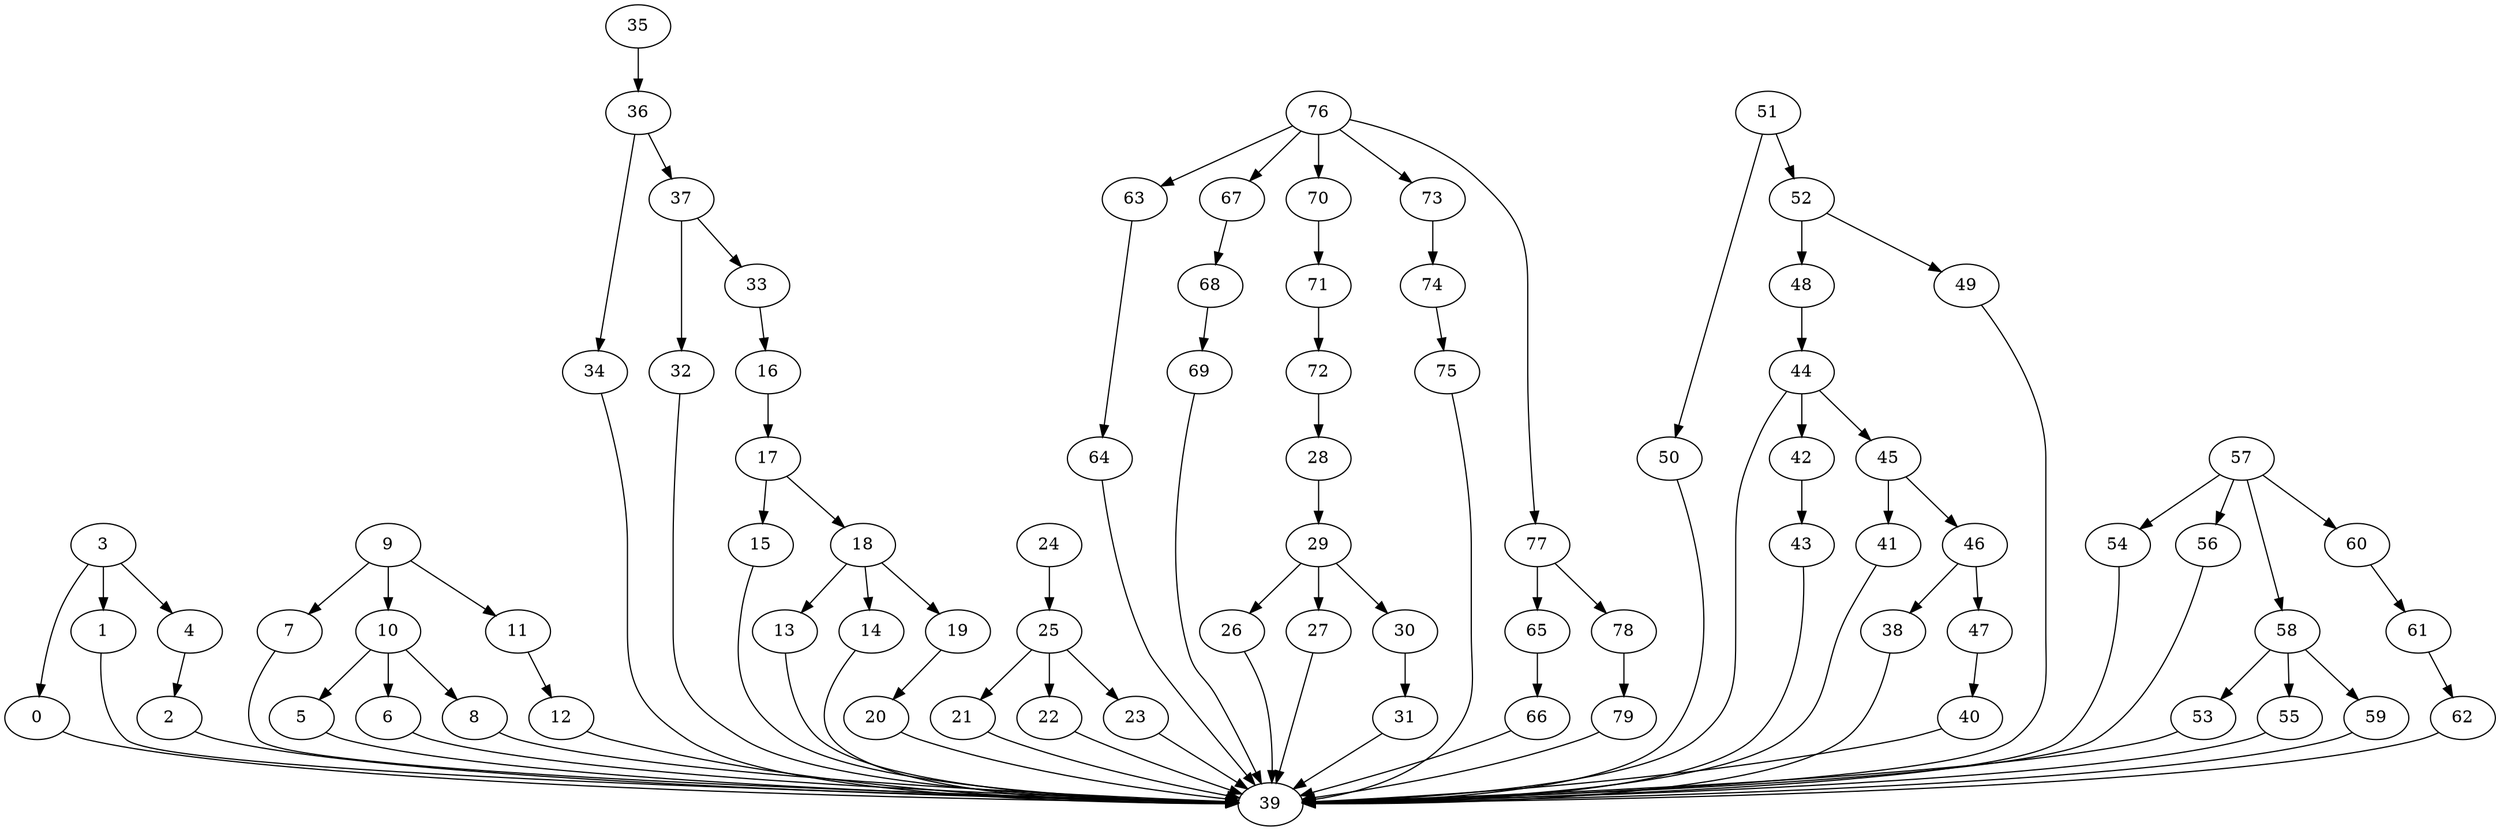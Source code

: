 strict digraph  {
0 [exec=188];
1 [exec=190];
2 [exec=171];
3 [exec=151];
4 [exec=88];
5 [exec=90];
6 [exec=60];
7 [exec=127];
8 [exec=57];
9 [exec=118];
10 [exec=171];
11 [exec=149];
12 [exec=159];
13 [exec=116];
14 [exec=161];
15 [exec=127];
16 [exec=157];
17 [exec=179];
18 [exec=148];
19 [exec=196];
20 [exec=139];
21 [exec=159];
22 [exec=156];
23 [exec=80];
24 [exec=61];
25 [exec=61];
26 [exec=51];
27 [exec=69];
28 [exec=77];
29 [exec=187];
30 [exec=58];
31 [exec=100];
32 [exec=146];
33 [exec=167];
34 [exec=183];
35 [exec=148];
36 [exec=193];
37 [exec=76];
38 [exec=127];
39 [exec=161];
40 [exec=116];
41 [exec=183];
42 [exec=127];
43 [exec=190];
44 [exec=136];
45 [exec=52];
46 [exec=156];
47 [exec=198];
48 [exec=185];
49 [exec=98];
50 [exec=130];
51 [exec=197];
52 [exec=96];
53 [exec=157];
54 [exec=124];
55 [exec=182];
56 [exec=119];
57 [exec=168];
58 [exec=138];
59 [exec=156];
60 [exec=124];
61 [exec=157];
62 [exec=195];
63 [exec=193];
64 [exec=106];
65 [exec=58];
66 [exec=166];
67 [exec=182];
68 [exec=123];
69 [exec=189];
70 [exec=137];
71 [exec=108];
72 [exec=67];
73 [exec=200];
74 [exec=123];
75 [exec=80];
76 [exec=112];
77 [exec=61];
78 [exec=58];
79 [exec=181];
0 -> 39  [comm=19];
1 -> 39  [comm=5];
2 -> 39  [comm=12];
3 -> 4  [comm=11];
3 -> 0  [comm=13];
3 -> 1  [comm=7];
4 -> 2  [comm=18];
5 -> 39  [comm=12];
6 -> 39  [comm=18];
7 -> 39  [comm=9];
8 -> 39  [comm=5];
9 -> 10  [comm=15];
9 -> 7  [comm=16];
9 -> 11  [comm=13];
10 -> 5  [comm=8];
10 -> 6  [comm=19];
10 -> 8  [comm=8];
11 -> 12  [comm=17];
12 -> 39  [comm=8];
13 -> 39  [comm=15];
14 -> 39  [comm=8];
15 -> 39  [comm=5];
16 -> 17  [comm=20];
17 -> 18  [comm=9];
17 -> 15  [comm=12];
18 -> 13  [comm=17];
18 -> 14  [comm=6];
18 -> 19  [comm=7];
19 -> 20  [comm=8];
20 -> 39  [comm=17];
21 -> 39  [comm=10];
22 -> 39  [comm=5];
23 -> 39  [comm=15];
24 -> 25  [comm=8];
25 -> 21  [comm=5];
25 -> 22  [comm=8];
25 -> 23  [comm=20];
26 -> 39  [comm=14];
27 -> 39  [comm=14];
28 -> 29  [comm=7];
29 -> 26  [comm=6];
29 -> 27  [comm=12];
29 -> 30  [comm=8];
30 -> 31  [comm=8];
31 -> 39  [comm=6];
32 -> 39  [comm=15];
33 -> 16  [comm=10];
34 -> 39  [comm=7];
35 -> 36  [comm=12];
36 -> 37  [comm=10];
36 -> 34  [comm=12];
37 -> 32  [comm=19];
37 -> 33  [comm=17];
38 -> 39  [comm=13];
40 -> 39  [comm=16];
41 -> 39  [comm=17];
42 -> 43  [comm=16];
43 -> 39  [comm=18];
44 -> 45  [comm=7];
44 -> 39  [comm=17];
44 -> 42  [comm=12];
45 -> 46  [comm=18];
45 -> 41  [comm=10];
46 -> 47  [comm=18];
46 -> 38  [comm=20];
47 -> 40  [comm=9];
48 -> 44  [comm=17];
49 -> 39  [comm=9];
50 -> 39  [comm=10];
51 -> 52  [comm=8];
51 -> 50  [comm=20];
52 -> 48  [comm=20];
52 -> 49  [comm=19];
53 -> 39  [comm=10];
54 -> 39  [comm=9];
55 -> 39  [comm=13];
56 -> 39  [comm=11];
57 -> 58  [comm=9];
57 -> 54  [comm=15];
57 -> 56  [comm=12];
57 -> 60  [comm=14];
58 -> 59  [comm=18];
58 -> 53  [comm=13];
58 -> 55  [comm=11];
59 -> 39  [comm=14];
60 -> 61  [comm=5];
61 -> 62  [comm=13];
62 -> 39  [comm=20];
63 -> 64  [comm=17];
64 -> 39  [comm=11];
65 -> 66  [comm=10];
66 -> 39  [comm=16];
67 -> 68  [comm=12];
68 -> 69  [comm=15];
69 -> 39  [comm=20];
70 -> 71  [comm=9];
71 -> 72  [comm=18];
72 -> 28  [comm=20];
73 -> 74  [comm=11];
74 -> 75  [comm=19];
75 -> 39  [comm=5];
76 -> 77  [comm=20];
76 -> 63  [comm=7];
76 -> 67  [comm=17];
76 -> 70  [comm=6];
76 -> 73  [comm=19];
77 -> 78  [comm=12];
77 -> 65  [comm=12];
78 -> 79  [comm=7];
79 -> 39  [comm=11];
}
